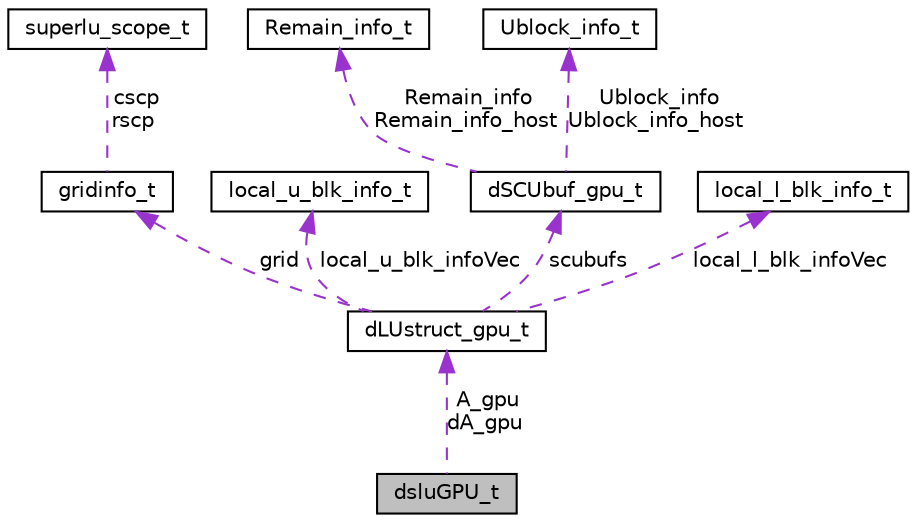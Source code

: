 digraph "dsluGPU_t"
{
 // LATEX_PDF_SIZE
  edge [fontname="Helvetica",fontsize="10",labelfontname="Helvetica",labelfontsize="10"];
  node [fontname="Helvetica",fontsize="10",shape=record];
  Node1 [label="dsluGPU_t",height=0.2,width=0.4,color="black", fillcolor="grey75", style="filled", fontcolor="black",tooltip=" "];
  Node2 -> Node1 [dir="back",color="darkorchid3",fontsize="10",style="dashed",label=" A_gpu\ndA_gpu" ,fontname="Helvetica"];
  Node2 [label="dLUstruct_gpu_t",height=0.2,width=0.4,color="black", fillcolor="white", style="filled",URL="$structdLUstruct__gpu__t.html",tooltip=" "];
  Node3 -> Node2 [dir="back",color="darkorchid3",fontsize="10",style="dashed",label=" grid" ,fontname="Helvetica"];
  Node3 [label="gridinfo_t",height=0.2,width=0.4,color="black", fillcolor="white", style="filled",URL="$structgridinfo__t.html",tooltip=" "];
  Node4 -> Node3 [dir="back",color="darkorchid3",fontsize="10",style="dashed",label=" cscp\nrscp" ,fontname="Helvetica"];
  Node4 [label="superlu_scope_t",height=0.2,width=0.4,color="black", fillcolor="white", style="filled",URL="$structsuperlu__scope__t.html",tooltip=" "];
  Node5 -> Node2 [dir="back",color="darkorchid3",fontsize="10",style="dashed",label=" local_u_blk_infoVec" ,fontname="Helvetica"];
  Node5 [label="local_u_blk_info_t",height=0.2,width=0.4,color="black", fillcolor="white", style="filled",URL="$structlocal__u__blk__info__t.html",tooltip=" "];
  Node6 -> Node2 [dir="back",color="darkorchid3",fontsize="10",style="dashed",label=" scubufs" ,fontname="Helvetica"];
  Node6 [label="dSCUbuf_gpu_t",height=0.2,width=0.4,color="black", fillcolor="white", style="filled",URL="$structdSCUbuf__gpu__t.html",tooltip=" "];
  Node7 -> Node6 [dir="back",color="darkorchid3",fontsize="10",style="dashed",label=" Remain_info\nRemain_info_host" ,fontname="Helvetica"];
  Node7 [label="Remain_info_t",height=0.2,width=0.4,color="black", fillcolor="white", style="filled",URL="$structRemain__info__t.html",tooltip=" "];
  Node8 -> Node6 [dir="back",color="darkorchid3",fontsize="10",style="dashed",label=" Ublock_info\nUblock_info_host" ,fontname="Helvetica"];
  Node8 [label="Ublock_info_t",height=0.2,width=0.4,color="black", fillcolor="white", style="filled",URL="$structUblock__info__t.html",tooltip=" "];
  Node9 -> Node2 [dir="back",color="darkorchid3",fontsize="10",style="dashed",label=" local_l_blk_infoVec" ,fontname="Helvetica"];
  Node9 [label="local_l_blk_info_t",height=0.2,width=0.4,color="black", fillcolor="white", style="filled",URL="$structlocal__l__blk__info__t.html",tooltip=" "];
}

